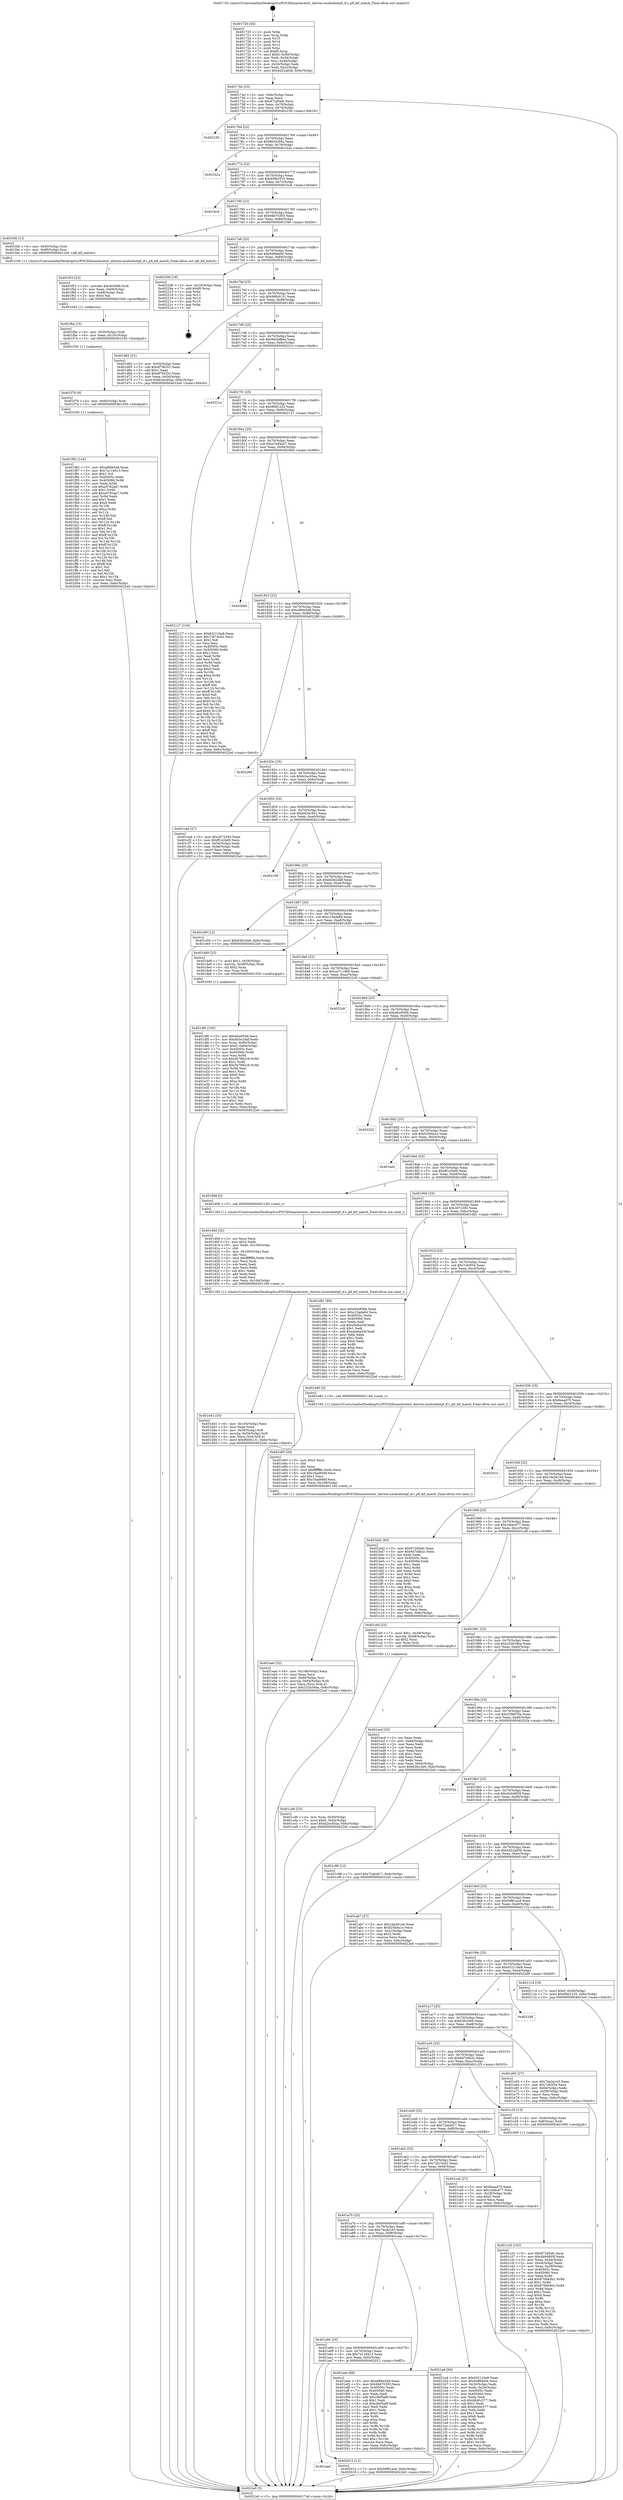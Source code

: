 digraph "0x401720" {
  label = "0x401720 (/mnt/c/Users/mathe/Desktop/tcc/POCII/binaries/extr_darwin-xnubsdnetpf_if.c_pfi_kif_match_Final-ollvm.out::main(0))"
  labelloc = "t"
  node[shape=record]

  Entry [label="",width=0.3,height=0.3,shape=circle,fillcolor=black,style=filled]
  "0x40174d" [label="{
     0x40174d [23]\l
     | [instrs]\l
     &nbsp;&nbsp;0x40174d \<+3\>: mov -0x6c(%rbp),%eax\l
     &nbsp;&nbsp;0x401750 \<+2\>: mov %eax,%ecx\l
     &nbsp;&nbsp;0x401752 \<+6\>: sub $0x872d5efc,%ecx\l
     &nbsp;&nbsp;0x401758 \<+3\>: mov %eax,-0x70(%rbp)\l
     &nbsp;&nbsp;0x40175b \<+3\>: mov %ecx,-0x74(%rbp)\l
     &nbsp;&nbsp;0x40175e \<+6\>: je 0000000000402236 \<main+0xb16\>\l
  }"]
  "0x402236" [label="{
     0x402236\l
  }", style=dashed]
  "0x401764" [label="{
     0x401764 [22]\l
     | [instrs]\l
     &nbsp;&nbsp;0x401764 \<+5\>: jmp 0000000000401769 \<main+0x49\>\l
     &nbsp;&nbsp;0x401769 \<+3\>: mov -0x70(%rbp),%eax\l
     &nbsp;&nbsp;0x40176c \<+5\>: sub $0x8834304c,%eax\l
     &nbsp;&nbsp;0x401771 \<+3\>: mov %eax,-0x78(%rbp)\l
     &nbsp;&nbsp;0x401774 \<+6\>: je 0000000000401b2a \<main+0x40a\>\l
  }"]
  Exit [label="",width=0.3,height=0.3,shape=circle,fillcolor=black,style=filled,peripheries=2]
  "0x401b2a" [label="{
     0x401b2a\l
  }", style=dashed]
  "0x40177a" [label="{
     0x40177a [22]\l
     | [instrs]\l
     &nbsp;&nbsp;0x40177a \<+5\>: jmp 000000000040177f \<main+0x5f\>\l
     &nbsp;&nbsp;0x40177f \<+3\>: mov -0x70(%rbp),%eax\l
     &nbsp;&nbsp;0x401782 \<+5\>: sub $0x93fb3353,%eax\l
     &nbsp;&nbsp;0x401787 \<+3\>: mov %eax,-0x7c(%rbp)\l
     &nbsp;&nbsp;0x40178a \<+6\>: je 0000000000401bc6 \<main+0x4a6\>\l
  }"]
  "0x401aad" [label="{
     0x401aad\l
  }", style=dashed]
  "0x401bc6" [label="{
     0x401bc6\l
  }", style=dashed]
  "0x401790" [label="{
     0x401790 [22]\l
     | [instrs]\l
     &nbsp;&nbsp;0x401790 \<+5\>: jmp 0000000000401795 \<main+0x75\>\l
     &nbsp;&nbsp;0x401795 \<+3\>: mov -0x70(%rbp),%eax\l
     &nbsp;&nbsp;0x401798 \<+5\>: sub $0x94670393,%eax\l
     &nbsp;&nbsp;0x40179d \<+3\>: mov %eax,-0x80(%rbp)\l
     &nbsp;&nbsp;0x4017a0 \<+6\>: je 0000000000401f46 \<main+0x826\>\l
  }"]
  "0x402012" [label="{
     0x402012 [12]\l
     | [instrs]\l
     &nbsp;&nbsp;0x402012 \<+7\>: movl $0x59f61acd,-0x6c(%rbp)\l
     &nbsp;&nbsp;0x402019 \<+5\>: jmp 00000000004022e0 \<main+0xbc0\>\l
  }"]
  "0x401f46" [label="{
     0x401f46 [13]\l
     | [instrs]\l
     &nbsp;&nbsp;0x401f46 \<+4\>: mov -0x50(%rbp),%rdi\l
     &nbsp;&nbsp;0x401f4a \<+4\>: mov -0x60(%rbp),%rsi\l
     &nbsp;&nbsp;0x401f4e \<+5\>: call 0000000000401240 \<pfi_kif_match\>\l
     | [calls]\l
     &nbsp;&nbsp;0x401240 \{1\} (/mnt/c/Users/mathe/Desktop/tcc/POCII/binaries/extr_darwin-xnubsdnetpf_if.c_pfi_kif_match_Final-ollvm.out::pfi_kif_match)\l
  }"]
  "0x4017a6" [label="{
     0x4017a6 [25]\l
     | [instrs]\l
     &nbsp;&nbsp;0x4017a6 \<+5\>: jmp 00000000004017ab \<main+0x8b\>\l
     &nbsp;&nbsp;0x4017ab \<+3\>: mov -0x70(%rbp),%eax\l
     &nbsp;&nbsp;0x4017ae \<+5\>: sub $0x9486bef4,%eax\l
     &nbsp;&nbsp;0x4017b3 \<+6\>: mov %eax,-0x84(%rbp)\l
     &nbsp;&nbsp;0x4017b9 \<+6\>: je 000000000040220b \<main+0xaeb\>\l
  }"]
  "0x401f82" [label="{
     0x401f82 [144]\l
     | [instrs]\l
     &nbsp;&nbsp;0x401f82 \<+5\>: mov $0xaf66e5a8,%eax\l
     &nbsp;&nbsp;0x401f87 \<+5\>: mov $0x7a118413,%esi\l
     &nbsp;&nbsp;0x401f8c \<+2\>: mov $0x1,%cl\l
     &nbsp;&nbsp;0x401f8e \<+7\>: mov 0x40505c,%edx\l
     &nbsp;&nbsp;0x401f95 \<+8\>: mov 0x405060,%r8d\l
     &nbsp;&nbsp;0x401f9d \<+3\>: mov %edx,%r9d\l
     &nbsp;&nbsp;0x401fa0 \<+7\>: sub $0xa5782aa7,%r9d\l
     &nbsp;&nbsp;0x401fa7 \<+4\>: sub $0x1,%r9d\l
     &nbsp;&nbsp;0x401fab \<+7\>: add $0xa5782aa7,%r9d\l
     &nbsp;&nbsp;0x401fb2 \<+4\>: imul %r9d,%edx\l
     &nbsp;&nbsp;0x401fb6 \<+3\>: and $0x1,%edx\l
     &nbsp;&nbsp;0x401fb9 \<+3\>: cmp $0x0,%edx\l
     &nbsp;&nbsp;0x401fbc \<+4\>: sete %r10b\l
     &nbsp;&nbsp;0x401fc0 \<+4\>: cmp $0xa,%r8d\l
     &nbsp;&nbsp;0x401fc4 \<+4\>: setl %r11b\l
     &nbsp;&nbsp;0x401fc8 \<+3\>: mov %r10b,%bl\l
     &nbsp;&nbsp;0x401fcb \<+3\>: xor $0xff,%bl\l
     &nbsp;&nbsp;0x401fce \<+3\>: mov %r11b,%r14b\l
     &nbsp;&nbsp;0x401fd1 \<+4\>: xor $0xff,%r14b\l
     &nbsp;&nbsp;0x401fd5 \<+3\>: xor $0x1,%cl\l
     &nbsp;&nbsp;0x401fd8 \<+3\>: mov %bl,%r15b\l
     &nbsp;&nbsp;0x401fdb \<+4\>: and $0xff,%r15b\l
     &nbsp;&nbsp;0x401fdf \<+3\>: and %cl,%r10b\l
     &nbsp;&nbsp;0x401fe2 \<+3\>: mov %r14b,%r12b\l
     &nbsp;&nbsp;0x401fe5 \<+4\>: and $0xff,%r12b\l
     &nbsp;&nbsp;0x401fe9 \<+3\>: and %cl,%r11b\l
     &nbsp;&nbsp;0x401fec \<+3\>: or %r10b,%r15b\l
     &nbsp;&nbsp;0x401fef \<+3\>: or %r11b,%r12b\l
     &nbsp;&nbsp;0x401ff2 \<+3\>: xor %r12b,%r15b\l
     &nbsp;&nbsp;0x401ff5 \<+3\>: or %r14b,%bl\l
     &nbsp;&nbsp;0x401ff8 \<+3\>: xor $0xff,%bl\l
     &nbsp;&nbsp;0x401ffb \<+3\>: or $0x1,%cl\l
     &nbsp;&nbsp;0x401ffe \<+2\>: and %cl,%bl\l
     &nbsp;&nbsp;0x402000 \<+3\>: or %bl,%r15b\l
     &nbsp;&nbsp;0x402003 \<+4\>: test $0x1,%r15b\l
     &nbsp;&nbsp;0x402007 \<+3\>: cmovne %esi,%eax\l
     &nbsp;&nbsp;0x40200a \<+3\>: mov %eax,-0x6c(%rbp)\l
     &nbsp;&nbsp;0x40200d \<+5\>: jmp 00000000004022e0 \<main+0xbc0\>\l
  }"]
  "0x40220b" [label="{
     0x40220b [19]\l
     | [instrs]\l
     &nbsp;&nbsp;0x40220b \<+3\>: mov -0x24(%rbp),%eax\l
     &nbsp;&nbsp;0x40220e \<+7\>: add $0xf0,%rsp\l
     &nbsp;&nbsp;0x402215 \<+1\>: pop %rbx\l
     &nbsp;&nbsp;0x402216 \<+2\>: pop %r12\l
     &nbsp;&nbsp;0x402218 \<+2\>: pop %r14\l
     &nbsp;&nbsp;0x40221a \<+2\>: pop %r15\l
     &nbsp;&nbsp;0x40221c \<+1\>: pop %rbp\l
     &nbsp;&nbsp;0x40221d \<+1\>: ret\l
  }"]
  "0x4017bf" [label="{
     0x4017bf [25]\l
     | [instrs]\l
     &nbsp;&nbsp;0x4017bf \<+5\>: jmp 00000000004017c4 \<main+0xa4\>\l
     &nbsp;&nbsp;0x4017c4 \<+3\>: mov -0x70(%rbp),%eax\l
     &nbsp;&nbsp;0x4017c7 \<+5\>: sub $0x96fc6131,%eax\l
     &nbsp;&nbsp;0x4017cc \<+6\>: mov %eax,-0x88(%rbp)\l
     &nbsp;&nbsp;0x4017d2 \<+6\>: je 0000000000401d62 \<main+0x642\>\l
  }"]
  "0x401f79" [label="{
     0x401f79 [9]\l
     | [instrs]\l
     &nbsp;&nbsp;0x401f79 \<+4\>: mov -0x60(%rbp),%rdi\l
     &nbsp;&nbsp;0x401f7d \<+5\>: call 0000000000401030 \<free@plt\>\l
     | [calls]\l
     &nbsp;&nbsp;0x401030 \{1\} (unknown)\l
  }"]
  "0x401d62" [label="{
     0x401d62 [31]\l
     | [instrs]\l
     &nbsp;&nbsp;0x401d62 \<+3\>: mov -0x54(%rbp),%eax\l
     &nbsp;&nbsp;0x401d65 \<+5\>: sub $0x4f7f4253,%eax\l
     &nbsp;&nbsp;0x401d6a \<+3\>: add $0x1,%eax\l
     &nbsp;&nbsp;0x401d6d \<+5\>: add $0x4f7f4253,%eax\l
     &nbsp;&nbsp;0x401d72 \<+3\>: mov %eax,-0x54(%rbp)\l
     &nbsp;&nbsp;0x401d75 \<+7\>: movl $0xb2ac45aa,-0x6c(%rbp)\l
     &nbsp;&nbsp;0x401d7c \<+5\>: jmp 00000000004022e0 \<main+0xbc0\>\l
  }"]
  "0x4017d8" [label="{
     0x4017d8 [25]\l
     | [instrs]\l
     &nbsp;&nbsp;0x4017d8 \<+5\>: jmp 00000000004017dd \<main+0xbd\>\l
     &nbsp;&nbsp;0x4017dd \<+3\>: mov -0x70(%rbp),%eax\l
     &nbsp;&nbsp;0x4017e0 \<+5\>: sub $0x9dcbd8ee,%eax\l
     &nbsp;&nbsp;0x4017e5 \<+6\>: mov %eax,-0x8c(%rbp)\l
     &nbsp;&nbsp;0x4017eb \<+6\>: je 000000000040221e \<main+0xafe\>\l
  }"]
  "0x401f6a" [label="{
     0x401f6a [15]\l
     | [instrs]\l
     &nbsp;&nbsp;0x401f6a \<+4\>: mov -0x50(%rbp),%rdi\l
     &nbsp;&nbsp;0x401f6e \<+6\>: mov %eax,-0x10c(%rbp)\l
     &nbsp;&nbsp;0x401f74 \<+5\>: call 0000000000401030 \<free@plt\>\l
     | [calls]\l
     &nbsp;&nbsp;0x401030 \{1\} (unknown)\l
  }"]
  "0x40221e" [label="{
     0x40221e\l
  }", style=dashed]
  "0x4017f1" [label="{
     0x4017f1 [25]\l
     | [instrs]\l
     &nbsp;&nbsp;0x4017f1 \<+5\>: jmp 00000000004017f6 \<main+0xd6\>\l
     &nbsp;&nbsp;0x4017f6 \<+3\>: mov -0x70(%rbp),%eax\l
     &nbsp;&nbsp;0x4017f9 \<+5\>: sub $0x9f4f1225,%eax\l
     &nbsp;&nbsp;0x4017fe \<+6\>: mov %eax,-0x90(%rbp)\l
     &nbsp;&nbsp;0x401804 \<+6\>: je 0000000000402127 \<main+0xa07\>\l
  }"]
  "0x401f53" [label="{
     0x401f53 [23]\l
     | [instrs]\l
     &nbsp;&nbsp;0x401f53 \<+10\>: movabs $0x4030b6,%rdi\l
     &nbsp;&nbsp;0x401f5d \<+3\>: mov %eax,-0x68(%rbp)\l
     &nbsp;&nbsp;0x401f60 \<+3\>: mov -0x68(%rbp),%esi\l
     &nbsp;&nbsp;0x401f63 \<+2\>: mov $0x0,%al\l
     &nbsp;&nbsp;0x401f65 \<+5\>: call 0000000000401040 \<printf@plt\>\l
     | [calls]\l
     &nbsp;&nbsp;0x401040 \{1\} (unknown)\l
  }"]
  "0x402127" [label="{
     0x402127 [134]\l
     | [instrs]\l
     &nbsp;&nbsp;0x402127 \<+5\>: mov $0x63211ba9,%eax\l
     &nbsp;&nbsp;0x40212c \<+5\>: mov $0x72b74cb2,%ecx\l
     &nbsp;&nbsp;0x402131 \<+2\>: mov $0x1,%dl\l
     &nbsp;&nbsp;0x402133 \<+2\>: xor %esi,%esi\l
     &nbsp;&nbsp;0x402135 \<+7\>: mov 0x40505c,%edi\l
     &nbsp;&nbsp;0x40213c \<+8\>: mov 0x405060,%r8d\l
     &nbsp;&nbsp;0x402144 \<+3\>: sub $0x1,%esi\l
     &nbsp;&nbsp;0x402147 \<+3\>: mov %edi,%r9d\l
     &nbsp;&nbsp;0x40214a \<+3\>: add %esi,%r9d\l
     &nbsp;&nbsp;0x40214d \<+4\>: imul %r9d,%edi\l
     &nbsp;&nbsp;0x402151 \<+3\>: and $0x1,%edi\l
     &nbsp;&nbsp;0x402154 \<+3\>: cmp $0x0,%edi\l
     &nbsp;&nbsp;0x402157 \<+4\>: sete %r10b\l
     &nbsp;&nbsp;0x40215b \<+4\>: cmp $0xa,%r8d\l
     &nbsp;&nbsp;0x40215f \<+4\>: setl %r11b\l
     &nbsp;&nbsp;0x402163 \<+3\>: mov %r10b,%bl\l
     &nbsp;&nbsp;0x402166 \<+3\>: xor $0xff,%bl\l
     &nbsp;&nbsp;0x402169 \<+3\>: mov %r11b,%r14b\l
     &nbsp;&nbsp;0x40216c \<+4\>: xor $0xff,%r14b\l
     &nbsp;&nbsp;0x402170 \<+3\>: xor $0x0,%dl\l
     &nbsp;&nbsp;0x402173 \<+3\>: mov %bl,%r15b\l
     &nbsp;&nbsp;0x402176 \<+4\>: and $0x0,%r15b\l
     &nbsp;&nbsp;0x40217a \<+3\>: and %dl,%r10b\l
     &nbsp;&nbsp;0x40217d \<+3\>: mov %r14b,%r12b\l
     &nbsp;&nbsp;0x402180 \<+4\>: and $0x0,%r12b\l
     &nbsp;&nbsp;0x402184 \<+3\>: and %dl,%r11b\l
     &nbsp;&nbsp;0x402187 \<+3\>: or %r10b,%r15b\l
     &nbsp;&nbsp;0x40218a \<+3\>: or %r11b,%r12b\l
     &nbsp;&nbsp;0x40218d \<+3\>: xor %r12b,%r15b\l
     &nbsp;&nbsp;0x402190 \<+3\>: or %r14b,%bl\l
     &nbsp;&nbsp;0x402193 \<+3\>: xor $0xff,%bl\l
     &nbsp;&nbsp;0x402196 \<+3\>: or $0x0,%dl\l
     &nbsp;&nbsp;0x402199 \<+2\>: and %dl,%bl\l
     &nbsp;&nbsp;0x40219b \<+3\>: or %bl,%r15b\l
     &nbsp;&nbsp;0x40219e \<+4\>: test $0x1,%r15b\l
     &nbsp;&nbsp;0x4021a2 \<+3\>: cmovne %ecx,%eax\l
     &nbsp;&nbsp;0x4021a5 \<+3\>: mov %eax,-0x6c(%rbp)\l
     &nbsp;&nbsp;0x4021a8 \<+5\>: jmp 00000000004022e0 \<main+0xbc0\>\l
  }"]
  "0x40180a" [label="{
     0x40180a [25]\l
     | [instrs]\l
     &nbsp;&nbsp;0x40180a \<+5\>: jmp 000000000040180f \<main+0xef\>\l
     &nbsp;&nbsp;0x40180f \<+3\>: mov -0x70(%rbp),%eax\l
     &nbsp;&nbsp;0x401812 \<+5\>: sub $0xa7a85a47,%eax\l
     &nbsp;&nbsp;0x401817 \<+6\>: mov %eax,-0x94(%rbp)\l
     &nbsp;&nbsp;0x40181d \<+6\>: je 00000000004020b0 \<main+0x990\>\l
  }"]
  "0x401a94" [label="{
     0x401a94 [25]\l
     | [instrs]\l
     &nbsp;&nbsp;0x401a94 \<+5\>: jmp 0000000000401a99 \<main+0x379\>\l
     &nbsp;&nbsp;0x401a99 \<+3\>: mov -0x70(%rbp),%eax\l
     &nbsp;&nbsp;0x401a9c \<+5\>: sub $0x7a118413,%eax\l
     &nbsp;&nbsp;0x401aa1 \<+6\>: mov %eax,-0xfc(%rbp)\l
     &nbsp;&nbsp;0x401aa7 \<+6\>: je 0000000000402012 \<main+0x8f2\>\l
  }"]
  "0x4020b0" [label="{
     0x4020b0\l
  }", style=dashed]
  "0x401823" [label="{
     0x401823 [25]\l
     | [instrs]\l
     &nbsp;&nbsp;0x401823 \<+5\>: jmp 0000000000401828 \<main+0x108\>\l
     &nbsp;&nbsp;0x401828 \<+3\>: mov -0x70(%rbp),%eax\l
     &nbsp;&nbsp;0x40182b \<+5\>: sub $0xaf66e5a8,%eax\l
     &nbsp;&nbsp;0x401830 \<+6\>: mov %eax,-0x98(%rbp)\l
     &nbsp;&nbsp;0x401836 \<+6\>: je 0000000000402280 \<main+0xb60\>\l
  }"]
  "0x401eee" [label="{
     0x401eee [88]\l
     | [instrs]\l
     &nbsp;&nbsp;0x401eee \<+5\>: mov $0xaf66e5a8,%eax\l
     &nbsp;&nbsp;0x401ef3 \<+5\>: mov $0x94670393,%ecx\l
     &nbsp;&nbsp;0x401ef8 \<+7\>: mov 0x40505c,%edx\l
     &nbsp;&nbsp;0x401eff \<+7\>: mov 0x405060,%esi\l
     &nbsp;&nbsp;0x401f06 \<+2\>: mov %edx,%edi\l
     &nbsp;&nbsp;0x401f08 \<+6\>: add $0xc9ef5a8f,%edi\l
     &nbsp;&nbsp;0x401f0e \<+3\>: sub $0x1,%edi\l
     &nbsp;&nbsp;0x401f11 \<+6\>: sub $0xc9ef5a8f,%edi\l
     &nbsp;&nbsp;0x401f17 \<+3\>: imul %edi,%edx\l
     &nbsp;&nbsp;0x401f1a \<+3\>: and $0x1,%edx\l
     &nbsp;&nbsp;0x401f1d \<+3\>: cmp $0x0,%edx\l
     &nbsp;&nbsp;0x401f20 \<+4\>: sete %r8b\l
     &nbsp;&nbsp;0x401f24 \<+3\>: cmp $0xa,%esi\l
     &nbsp;&nbsp;0x401f27 \<+4\>: setl %r9b\l
     &nbsp;&nbsp;0x401f2b \<+3\>: mov %r8b,%r10b\l
     &nbsp;&nbsp;0x401f2e \<+3\>: and %r9b,%r10b\l
     &nbsp;&nbsp;0x401f31 \<+3\>: xor %r9b,%r8b\l
     &nbsp;&nbsp;0x401f34 \<+3\>: or %r8b,%r10b\l
     &nbsp;&nbsp;0x401f37 \<+4\>: test $0x1,%r10b\l
     &nbsp;&nbsp;0x401f3b \<+3\>: cmovne %ecx,%eax\l
     &nbsp;&nbsp;0x401f3e \<+3\>: mov %eax,-0x6c(%rbp)\l
     &nbsp;&nbsp;0x401f41 \<+5\>: jmp 00000000004022e0 \<main+0xbc0\>\l
  }"]
  "0x402280" [label="{
     0x402280\l
  }", style=dashed]
  "0x40183c" [label="{
     0x40183c [25]\l
     | [instrs]\l
     &nbsp;&nbsp;0x40183c \<+5\>: jmp 0000000000401841 \<main+0x121\>\l
     &nbsp;&nbsp;0x401841 \<+3\>: mov -0x70(%rbp),%eax\l
     &nbsp;&nbsp;0x401844 \<+5\>: sub $0xb2ac45aa,%eax\l
     &nbsp;&nbsp;0x401849 \<+6\>: mov %eax,-0x9c(%rbp)\l
     &nbsp;&nbsp;0x40184f \<+6\>: je 0000000000401ced \<main+0x5cd\>\l
  }"]
  "0x401a7b" [label="{
     0x401a7b [25]\l
     | [instrs]\l
     &nbsp;&nbsp;0x401a7b \<+5\>: jmp 0000000000401a80 \<main+0x360\>\l
     &nbsp;&nbsp;0x401a80 \<+3\>: mov -0x70(%rbp),%eax\l
     &nbsp;&nbsp;0x401a83 \<+5\>: sub $0x74a3a1e5,%eax\l
     &nbsp;&nbsp;0x401a88 \<+6\>: mov %eax,-0xf8(%rbp)\l
     &nbsp;&nbsp;0x401a8e \<+6\>: je 0000000000401eee \<main+0x7ce\>\l
  }"]
  "0x401ced" [label="{
     0x401ced [27]\l
     | [instrs]\l
     &nbsp;&nbsp;0x401ced \<+5\>: mov $0x3072383,%eax\l
     &nbsp;&nbsp;0x401cf2 \<+5\>: mov $0xff1e2bd9,%ecx\l
     &nbsp;&nbsp;0x401cf7 \<+3\>: mov -0x54(%rbp),%edx\l
     &nbsp;&nbsp;0x401cfa \<+3\>: cmp -0x48(%rbp),%edx\l
     &nbsp;&nbsp;0x401cfd \<+3\>: cmovl %ecx,%eax\l
     &nbsp;&nbsp;0x401d00 \<+3\>: mov %eax,-0x6c(%rbp)\l
     &nbsp;&nbsp;0x401d03 \<+5\>: jmp 00000000004022e0 \<main+0xbc0\>\l
  }"]
  "0x401855" [label="{
     0x401855 [25]\l
     | [instrs]\l
     &nbsp;&nbsp;0x401855 \<+5\>: jmp 000000000040185a \<main+0x13a\>\l
     &nbsp;&nbsp;0x40185a \<+3\>: mov -0x70(%rbp),%eax\l
     &nbsp;&nbsp;0x40185d \<+5\>: sub $0xb634c941,%eax\l
     &nbsp;&nbsp;0x401862 \<+6\>: mov %eax,-0xa0(%rbp)\l
     &nbsp;&nbsp;0x401868 \<+6\>: je 0000000000402108 \<main+0x9e8\>\l
  }"]
  "0x4021ad" [label="{
     0x4021ad [94]\l
     | [instrs]\l
     &nbsp;&nbsp;0x4021ad \<+5\>: mov $0x63211ba9,%eax\l
     &nbsp;&nbsp;0x4021b2 \<+5\>: mov $0x9486bef4,%ecx\l
     &nbsp;&nbsp;0x4021b7 \<+3\>: mov -0x30(%rbp),%edx\l
     &nbsp;&nbsp;0x4021ba \<+3\>: mov %edx,-0x24(%rbp)\l
     &nbsp;&nbsp;0x4021bd \<+7\>: mov 0x40505c,%edx\l
     &nbsp;&nbsp;0x4021c4 \<+7\>: mov 0x405060,%esi\l
     &nbsp;&nbsp;0x4021cb \<+2\>: mov %edx,%edi\l
     &nbsp;&nbsp;0x4021cd \<+6\>: sub $0xb840c377,%edi\l
     &nbsp;&nbsp;0x4021d3 \<+3\>: sub $0x1,%edi\l
     &nbsp;&nbsp;0x4021d6 \<+6\>: add $0xb840c377,%edi\l
     &nbsp;&nbsp;0x4021dc \<+3\>: imul %edi,%edx\l
     &nbsp;&nbsp;0x4021df \<+3\>: and $0x1,%edx\l
     &nbsp;&nbsp;0x4021e2 \<+3\>: cmp $0x0,%edx\l
     &nbsp;&nbsp;0x4021e5 \<+4\>: sete %r8b\l
     &nbsp;&nbsp;0x4021e9 \<+3\>: cmp $0xa,%esi\l
     &nbsp;&nbsp;0x4021ec \<+4\>: setl %r9b\l
     &nbsp;&nbsp;0x4021f0 \<+3\>: mov %r8b,%r10b\l
     &nbsp;&nbsp;0x4021f3 \<+3\>: and %r9b,%r10b\l
     &nbsp;&nbsp;0x4021f6 \<+3\>: xor %r9b,%r8b\l
     &nbsp;&nbsp;0x4021f9 \<+3\>: or %r8b,%r10b\l
     &nbsp;&nbsp;0x4021fc \<+4\>: test $0x1,%r10b\l
     &nbsp;&nbsp;0x402200 \<+3\>: cmovne %ecx,%eax\l
     &nbsp;&nbsp;0x402203 \<+3\>: mov %eax,-0x6c(%rbp)\l
     &nbsp;&nbsp;0x402206 \<+5\>: jmp 00000000004022e0 \<main+0xbc0\>\l
  }"]
  "0x402108" [label="{
     0x402108\l
  }", style=dashed]
  "0x40186e" [label="{
     0x40186e [25]\l
     | [instrs]\l
     &nbsp;&nbsp;0x40186e \<+5\>: jmp 0000000000401873 \<main+0x153\>\l
     &nbsp;&nbsp;0x401873 \<+3\>: mov -0x70(%rbp),%eax\l
     &nbsp;&nbsp;0x401876 \<+5\>: sub $0xbb5e2ddf,%eax\l
     &nbsp;&nbsp;0x40187b \<+6\>: mov %eax,-0xa4(%rbp)\l
     &nbsp;&nbsp;0x401881 \<+6\>: je 0000000000401e59 \<main+0x739\>\l
  }"]
  "0x401ead" [label="{
     0x401ead [32]\l
     | [instrs]\l
     &nbsp;&nbsp;0x401ead \<+6\>: mov -0x108(%rbp),%ecx\l
     &nbsp;&nbsp;0x401eb3 \<+3\>: imul %eax,%ecx\l
     &nbsp;&nbsp;0x401eb6 \<+4\>: mov -0x60(%rbp),%rsi\l
     &nbsp;&nbsp;0x401eba \<+4\>: movslq -0x64(%rbp),%rdi\l
     &nbsp;&nbsp;0x401ebe \<+3\>: mov %ecx,(%rsi,%rdi,4)\l
     &nbsp;&nbsp;0x401ec1 \<+7\>: movl $0x232b34ba,-0x6c(%rbp)\l
     &nbsp;&nbsp;0x401ec8 \<+5\>: jmp 00000000004022e0 \<main+0xbc0\>\l
  }"]
  "0x401e59" [label="{
     0x401e59 [12]\l
     | [instrs]\l
     &nbsp;&nbsp;0x401e59 \<+7\>: movl $0x63fcc5e9,-0x6c(%rbp)\l
     &nbsp;&nbsp;0x401e60 \<+5\>: jmp 00000000004022e0 \<main+0xbc0\>\l
  }"]
  "0x401887" [label="{
     0x401887 [25]\l
     | [instrs]\l
     &nbsp;&nbsp;0x401887 \<+5\>: jmp 000000000040188c \<main+0x16c\>\l
     &nbsp;&nbsp;0x40188c \<+3\>: mov -0x70(%rbp),%eax\l
     &nbsp;&nbsp;0x40188f \<+5\>: sub $0xc15ada84,%eax\l
     &nbsp;&nbsp;0x401894 \<+6\>: mov %eax,-0xa8(%rbp)\l
     &nbsp;&nbsp;0x40189a \<+6\>: je 0000000000401dd9 \<main+0x6b9\>\l
  }"]
  "0x401e85" [label="{
     0x401e85 [40]\l
     | [instrs]\l
     &nbsp;&nbsp;0x401e85 \<+5\>: mov $0x2,%ecx\l
     &nbsp;&nbsp;0x401e8a \<+1\>: cltd\l
     &nbsp;&nbsp;0x401e8b \<+2\>: idiv %ecx\l
     &nbsp;&nbsp;0x401e8d \<+6\>: imul $0xfffffffe,%edx,%ecx\l
     &nbsp;&nbsp;0x401e93 \<+6\>: sub $0x16ad846f,%ecx\l
     &nbsp;&nbsp;0x401e99 \<+3\>: add $0x1,%ecx\l
     &nbsp;&nbsp;0x401e9c \<+6\>: add $0x16ad846f,%ecx\l
     &nbsp;&nbsp;0x401ea2 \<+6\>: mov %ecx,-0x108(%rbp)\l
     &nbsp;&nbsp;0x401ea8 \<+5\>: call 0000000000401160 \<next_i\>\l
     | [calls]\l
     &nbsp;&nbsp;0x401160 \{1\} (/mnt/c/Users/mathe/Desktop/tcc/POCII/binaries/extr_darwin-xnubsdnetpf_if.c_pfi_kif_match_Final-ollvm.out::next_i)\l
  }"]
  "0x401dd9" [label="{
     0x401dd9 [23]\l
     | [instrs]\l
     &nbsp;&nbsp;0x401dd9 \<+7\>: movl $0x1,-0x58(%rbp)\l
     &nbsp;&nbsp;0x401de0 \<+4\>: movslq -0x58(%rbp),%rax\l
     &nbsp;&nbsp;0x401de4 \<+4\>: shl $0x2,%rax\l
     &nbsp;&nbsp;0x401de8 \<+3\>: mov %rax,%rdi\l
     &nbsp;&nbsp;0x401deb \<+5\>: call 0000000000401050 \<malloc@plt\>\l
     | [calls]\l
     &nbsp;&nbsp;0x401050 \{1\} (unknown)\l
  }"]
  "0x4018a0" [label="{
     0x4018a0 [25]\l
     | [instrs]\l
     &nbsp;&nbsp;0x4018a0 \<+5\>: jmp 00000000004018a5 \<main+0x185\>\l
     &nbsp;&nbsp;0x4018a5 \<+3\>: mov -0x70(%rbp),%eax\l
     &nbsp;&nbsp;0x4018a8 \<+5\>: sub $0xce711d69,%eax\l
     &nbsp;&nbsp;0x4018ad \<+6\>: mov %eax,-0xac(%rbp)\l
     &nbsp;&nbsp;0x4018b3 \<+6\>: je 00000000004022c8 \<main+0xba8\>\l
  }"]
  "0x401df0" [label="{
     0x401df0 [105]\l
     | [instrs]\l
     &nbsp;&nbsp;0x401df0 \<+5\>: mov $0xefce9566,%ecx\l
     &nbsp;&nbsp;0x401df5 \<+5\>: mov $0xbb5e2ddf,%edx\l
     &nbsp;&nbsp;0x401dfa \<+4\>: mov %rax,-0x60(%rbp)\l
     &nbsp;&nbsp;0x401dfe \<+7\>: movl $0x0,-0x64(%rbp)\l
     &nbsp;&nbsp;0x401e05 \<+7\>: mov 0x40505c,%esi\l
     &nbsp;&nbsp;0x401e0c \<+8\>: mov 0x405060,%r8d\l
     &nbsp;&nbsp;0x401e14 \<+3\>: mov %esi,%r9d\l
     &nbsp;&nbsp;0x401e17 \<+7\>: sub $0x5b7882c9,%r9d\l
     &nbsp;&nbsp;0x401e1e \<+4\>: sub $0x1,%r9d\l
     &nbsp;&nbsp;0x401e22 \<+7\>: add $0x5b7882c9,%r9d\l
     &nbsp;&nbsp;0x401e29 \<+4\>: imul %r9d,%esi\l
     &nbsp;&nbsp;0x401e2d \<+3\>: and $0x1,%esi\l
     &nbsp;&nbsp;0x401e30 \<+3\>: cmp $0x0,%esi\l
     &nbsp;&nbsp;0x401e33 \<+4\>: sete %r10b\l
     &nbsp;&nbsp;0x401e37 \<+4\>: cmp $0xa,%r8d\l
     &nbsp;&nbsp;0x401e3b \<+4\>: setl %r11b\l
     &nbsp;&nbsp;0x401e3f \<+3\>: mov %r10b,%bl\l
     &nbsp;&nbsp;0x401e42 \<+3\>: and %r11b,%bl\l
     &nbsp;&nbsp;0x401e45 \<+3\>: xor %r11b,%r10b\l
     &nbsp;&nbsp;0x401e48 \<+3\>: or %r10b,%bl\l
     &nbsp;&nbsp;0x401e4b \<+3\>: test $0x1,%bl\l
     &nbsp;&nbsp;0x401e4e \<+3\>: cmovne %edx,%ecx\l
     &nbsp;&nbsp;0x401e51 \<+3\>: mov %ecx,-0x6c(%rbp)\l
     &nbsp;&nbsp;0x401e54 \<+5\>: jmp 00000000004022e0 \<main+0xbc0\>\l
  }"]
  "0x4022c8" [label="{
     0x4022c8\l
  }", style=dashed]
  "0x4018b9" [label="{
     0x4018b9 [25]\l
     | [instrs]\l
     &nbsp;&nbsp;0x4018b9 \<+5\>: jmp 00000000004018be \<main+0x19e\>\l
     &nbsp;&nbsp;0x4018be \<+3\>: mov -0x70(%rbp),%eax\l
     &nbsp;&nbsp;0x4018c1 \<+5\>: sub $0xefce9566,%eax\l
     &nbsp;&nbsp;0x4018c6 \<+6\>: mov %eax,-0xb0(%rbp)\l
     &nbsp;&nbsp;0x4018cc \<+6\>: je 0000000000402252 \<main+0xb32\>\l
  }"]
  "0x401d41" [label="{
     0x401d41 [33]\l
     | [instrs]\l
     &nbsp;&nbsp;0x401d41 \<+6\>: mov -0x104(%rbp),%ecx\l
     &nbsp;&nbsp;0x401d47 \<+3\>: imul %eax,%ecx\l
     &nbsp;&nbsp;0x401d4a \<+4\>: mov -0x50(%rbp),%r8\l
     &nbsp;&nbsp;0x401d4e \<+4\>: movslq -0x54(%rbp),%r9\l
     &nbsp;&nbsp;0x401d52 \<+4\>: mov %ecx,(%r8,%r9,4)\l
     &nbsp;&nbsp;0x401d56 \<+7\>: movl $0x96fc6131,-0x6c(%rbp)\l
     &nbsp;&nbsp;0x401d5d \<+5\>: jmp 00000000004022e0 \<main+0xbc0\>\l
  }"]
  "0x402252" [label="{
     0x402252\l
  }", style=dashed]
  "0x4018d2" [label="{
     0x4018d2 [25]\l
     | [instrs]\l
     &nbsp;&nbsp;0x4018d2 \<+5\>: jmp 00000000004018d7 \<main+0x1b7\>\l
     &nbsp;&nbsp;0x4018d7 \<+3\>: mov -0x70(%rbp),%eax\l
     &nbsp;&nbsp;0x4018da \<+5\>: sub $0xf25b0a1e,%eax\l
     &nbsp;&nbsp;0x4018df \<+6\>: mov %eax,-0xb4(%rbp)\l
     &nbsp;&nbsp;0x4018e5 \<+6\>: je 0000000000401ad2 \<main+0x3b2\>\l
  }"]
  "0x401d0d" [label="{
     0x401d0d [52]\l
     | [instrs]\l
     &nbsp;&nbsp;0x401d0d \<+2\>: xor %ecx,%ecx\l
     &nbsp;&nbsp;0x401d0f \<+5\>: mov $0x2,%edx\l
     &nbsp;&nbsp;0x401d14 \<+6\>: mov %edx,-0x100(%rbp)\l
     &nbsp;&nbsp;0x401d1a \<+1\>: cltd\l
     &nbsp;&nbsp;0x401d1b \<+6\>: mov -0x100(%rbp),%esi\l
     &nbsp;&nbsp;0x401d21 \<+2\>: idiv %esi\l
     &nbsp;&nbsp;0x401d23 \<+6\>: imul $0xfffffffe,%edx,%edx\l
     &nbsp;&nbsp;0x401d29 \<+2\>: mov %ecx,%edi\l
     &nbsp;&nbsp;0x401d2b \<+2\>: sub %edx,%edi\l
     &nbsp;&nbsp;0x401d2d \<+2\>: mov %ecx,%edx\l
     &nbsp;&nbsp;0x401d2f \<+3\>: sub $0x1,%edx\l
     &nbsp;&nbsp;0x401d32 \<+2\>: add %edx,%edi\l
     &nbsp;&nbsp;0x401d34 \<+2\>: sub %edi,%ecx\l
     &nbsp;&nbsp;0x401d36 \<+6\>: mov %ecx,-0x104(%rbp)\l
     &nbsp;&nbsp;0x401d3c \<+5\>: call 0000000000401160 \<next_i\>\l
     | [calls]\l
     &nbsp;&nbsp;0x401160 \{1\} (/mnt/c/Users/mathe/Desktop/tcc/POCII/binaries/extr_darwin-xnubsdnetpf_if.c_pfi_kif_match_Final-ollvm.out::next_i)\l
  }"]
  "0x401ad2" [label="{
     0x401ad2\l
  }", style=dashed]
  "0x4018eb" [label="{
     0x4018eb [25]\l
     | [instrs]\l
     &nbsp;&nbsp;0x4018eb \<+5\>: jmp 00000000004018f0 \<main+0x1d0\>\l
     &nbsp;&nbsp;0x4018f0 \<+3\>: mov -0x70(%rbp),%eax\l
     &nbsp;&nbsp;0x4018f3 \<+5\>: sub $0xff1e2bd9,%eax\l
     &nbsp;&nbsp;0x4018f8 \<+6\>: mov %eax,-0xb8(%rbp)\l
     &nbsp;&nbsp;0x4018fe \<+6\>: je 0000000000401d08 \<main+0x5e8\>\l
  }"]
  "0x401cd6" [label="{
     0x401cd6 [23]\l
     | [instrs]\l
     &nbsp;&nbsp;0x401cd6 \<+4\>: mov %rax,-0x50(%rbp)\l
     &nbsp;&nbsp;0x401cda \<+7\>: movl $0x0,-0x54(%rbp)\l
     &nbsp;&nbsp;0x401ce1 \<+7\>: movl $0xb2ac45aa,-0x6c(%rbp)\l
     &nbsp;&nbsp;0x401ce8 \<+5\>: jmp 00000000004022e0 \<main+0xbc0\>\l
  }"]
  "0x401d08" [label="{
     0x401d08 [5]\l
     | [instrs]\l
     &nbsp;&nbsp;0x401d08 \<+5\>: call 0000000000401160 \<next_i\>\l
     | [calls]\l
     &nbsp;&nbsp;0x401160 \{1\} (/mnt/c/Users/mathe/Desktop/tcc/POCII/binaries/extr_darwin-xnubsdnetpf_if.c_pfi_kif_match_Final-ollvm.out::next_i)\l
  }"]
  "0x401904" [label="{
     0x401904 [25]\l
     | [instrs]\l
     &nbsp;&nbsp;0x401904 \<+5\>: jmp 0000000000401909 \<main+0x1e9\>\l
     &nbsp;&nbsp;0x401909 \<+3\>: mov -0x70(%rbp),%eax\l
     &nbsp;&nbsp;0x40190c \<+5\>: sub $0x3072383,%eax\l
     &nbsp;&nbsp;0x401911 \<+6\>: mov %eax,-0xbc(%rbp)\l
     &nbsp;&nbsp;0x401917 \<+6\>: je 0000000000401d81 \<main+0x661\>\l
  }"]
  "0x401a62" [label="{
     0x401a62 [25]\l
     | [instrs]\l
     &nbsp;&nbsp;0x401a62 \<+5\>: jmp 0000000000401a67 \<main+0x347\>\l
     &nbsp;&nbsp;0x401a67 \<+3\>: mov -0x70(%rbp),%eax\l
     &nbsp;&nbsp;0x401a6a \<+5\>: sub $0x72b74cb2,%eax\l
     &nbsp;&nbsp;0x401a6f \<+6\>: mov %eax,-0xf4(%rbp)\l
     &nbsp;&nbsp;0x401a75 \<+6\>: je 00000000004021ad \<main+0xa8d\>\l
  }"]
  "0x401d81" [label="{
     0x401d81 [88]\l
     | [instrs]\l
     &nbsp;&nbsp;0x401d81 \<+5\>: mov $0xefce9566,%eax\l
     &nbsp;&nbsp;0x401d86 \<+5\>: mov $0xc15ada84,%ecx\l
     &nbsp;&nbsp;0x401d8b \<+7\>: mov 0x40505c,%edx\l
     &nbsp;&nbsp;0x401d92 \<+7\>: mov 0x405060,%esi\l
     &nbsp;&nbsp;0x401d99 \<+2\>: mov %edx,%edi\l
     &nbsp;&nbsp;0x401d9b \<+6\>: sub $0xa0e6a54f,%edi\l
     &nbsp;&nbsp;0x401da1 \<+3\>: sub $0x1,%edi\l
     &nbsp;&nbsp;0x401da4 \<+6\>: add $0xa0e6a54f,%edi\l
     &nbsp;&nbsp;0x401daa \<+3\>: imul %edi,%edx\l
     &nbsp;&nbsp;0x401dad \<+3\>: and $0x1,%edx\l
     &nbsp;&nbsp;0x401db0 \<+3\>: cmp $0x0,%edx\l
     &nbsp;&nbsp;0x401db3 \<+4\>: sete %r8b\l
     &nbsp;&nbsp;0x401db7 \<+3\>: cmp $0xa,%esi\l
     &nbsp;&nbsp;0x401dba \<+4\>: setl %r9b\l
     &nbsp;&nbsp;0x401dbe \<+3\>: mov %r8b,%r10b\l
     &nbsp;&nbsp;0x401dc1 \<+3\>: and %r9b,%r10b\l
     &nbsp;&nbsp;0x401dc4 \<+3\>: xor %r9b,%r8b\l
     &nbsp;&nbsp;0x401dc7 \<+3\>: or %r8b,%r10b\l
     &nbsp;&nbsp;0x401dca \<+4\>: test $0x1,%r10b\l
     &nbsp;&nbsp;0x401dce \<+3\>: cmovne %ecx,%eax\l
     &nbsp;&nbsp;0x401dd1 \<+3\>: mov %eax,-0x6c(%rbp)\l
     &nbsp;&nbsp;0x401dd4 \<+5\>: jmp 00000000004022e0 \<main+0xbc0\>\l
  }"]
  "0x40191d" [label="{
     0x40191d [25]\l
     | [instrs]\l
     &nbsp;&nbsp;0x40191d \<+5\>: jmp 0000000000401922 \<main+0x202\>\l
     &nbsp;&nbsp;0x401922 \<+3\>: mov -0x70(%rbp),%eax\l
     &nbsp;&nbsp;0x401925 \<+5\>: sub $0x7c93f34,%eax\l
     &nbsp;&nbsp;0x40192a \<+6\>: mov %eax,-0xc0(%rbp)\l
     &nbsp;&nbsp;0x401930 \<+6\>: je 0000000000401e80 \<main+0x760\>\l
  }"]
  "0x401ca4" [label="{
     0x401ca4 [27]\l
     | [instrs]\l
     &nbsp;&nbsp;0x401ca4 \<+5\>: mov $0x8eaad75,%eax\l
     &nbsp;&nbsp;0x401ca9 \<+5\>: mov $0x1fddcd77,%ecx\l
     &nbsp;&nbsp;0x401cae \<+3\>: mov -0x28(%rbp),%edx\l
     &nbsp;&nbsp;0x401cb1 \<+3\>: cmp $0x0,%edx\l
     &nbsp;&nbsp;0x401cb4 \<+3\>: cmove %ecx,%eax\l
     &nbsp;&nbsp;0x401cb7 \<+3\>: mov %eax,-0x6c(%rbp)\l
     &nbsp;&nbsp;0x401cba \<+5\>: jmp 00000000004022e0 \<main+0xbc0\>\l
  }"]
  "0x401e80" [label="{
     0x401e80 [5]\l
     | [instrs]\l
     &nbsp;&nbsp;0x401e80 \<+5\>: call 0000000000401160 \<next_i\>\l
     | [calls]\l
     &nbsp;&nbsp;0x401160 \{1\} (/mnt/c/Users/mathe/Desktop/tcc/POCII/binaries/extr_darwin-xnubsdnetpf_if.c_pfi_kif_match_Final-ollvm.out::next_i)\l
  }"]
  "0x401936" [label="{
     0x401936 [25]\l
     | [instrs]\l
     &nbsp;&nbsp;0x401936 \<+5\>: jmp 000000000040193b \<main+0x21b\>\l
     &nbsp;&nbsp;0x40193b \<+3\>: mov -0x70(%rbp),%eax\l
     &nbsp;&nbsp;0x40193e \<+5\>: sub $0x8eaad75,%eax\l
     &nbsp;&nbsp;0x401943 \<+6\>: mov %eax,-0xc4(%rbp)\l
     &nbsp;&nbsp;0x401949 \<+6\>: je 000000000040201e \<main+0x8fe\>\l
  }"]
  "0x401c32" [label="{
     0x401c32 [102]\l
     | [instrs]\l
     &nbsp;&nbsp;0x401c32 \<+5\>: mov $0x872d5efc,%ecx\l
     &nbsp;&nbsp;0x401c37 \<+5\>: mov $0x4b04805f,%edx\l
     &nbsp;&nbsp;0x401c3c \<+3\>: mov %eax,-0x44(%rbp)\l
     &nbsp;&nbsp;0x401c3f \<+3\>: mov -0x44(%rbp),%eax\l
     &nbsp;&nbsp;0x401c42 \<+3\>: mov %eax,-0x28(%rbp)\l
     &nbsp;&nbsp;0x401c45 \<+7\>: mov 0x40505c,%eax\l
     &nbsp;&nbsp;0x401c4c \<+7\>: mov 0x405060,%esi\l
     &nbsp;&nbsp;0x401c53 \<+3\>: mov %eax,%r8d\l
     &nbsp;&nbsp;0x401c56 \<+7\>: add $0x870b64b2,%r8d\l
     &nbsp;&nbsp;0x401c5d \<+4\>: sub $0x1,%r8d\l
     &nbsp;&nbsp;0x401c61 \<+7\>: sub $0x870b64b2,%r8d\l
     &nbsp;&nbsp;0x401c68 \<+4\>: imul %r8d,%eax\l
     &nbsp;&nbsp;0x401c6c \<+3\>: and $0x1,%eax\l
     &nbsp;&nbsp;0x401c6f \<+3\>: cmp $0x0,%eax\l
     &nbsp;&nbsp;0x401c72 \<+4\>: sete %r9b\l
     &nbsp;&nbsp;0x401c76 \<+3\>: cmp $0xa,%esi\l
     &nbsp;&nbsp;0x401c79 \<+4\>: setl %r10b\l
     &nbsp;&nbsp;0x401c7d \<+3\>: mov %r9b,%r11b\l
     &nbsp;&nbsp;0x401c80 \<+3\>: and %r10b,%r11b\l
     &nbsp;&nbsp;0x401c83 \<+3\>: xor %r10b,%r9b\l
     &nbsp;&nbsp;0x401c86 \<+3\>: or %r9b,%r11b\l
     &nbsp;&nbsp;0x401c89 \<+4\>: test $0x1,%r11b\l
     &nbsp;&nbsp;0x401c8d \<+3\>: cmovne %edx,%ecx\l
     &nbsp;&nbsp;0x401c90 \<+3\>: mov %ecx,-0x6c(%rbp)\l
     &nbsp;&nbsp;0x401c93 \<+5\>: jmp 00000000004022e0 \<main+0xbc0\>\l
  }"]
  "0x40201e" [label="{
     0x40201e\l
  }", style=dashed]
  "0x40194f" [label="{
     0x40194f [25]\l
     | [instrs]\l
     &nbsp;&nbsp;0x40194f \<+5\>: jmp 0000000000401954 \<main+0x234\>\l
     &nbsp;&nbsp;0x401954 \<+3\>: mov -0x70(%rbp),%eax\l
     &nbsp;&nbsp;0x401957 \<+5\>: sub $0x16a561eb,%eax\l
     &nbsp;&nbsp;0x40195c \<+6\>: mov %eax,-0xc8(%rbp)\l
     &nbsp;&nbsp;0x401962 \<+6\>: je 0000000000401bd2 \<main+0x4b2\>\l
  }"]
  "0x401a49" [label="{
     0x401a49 [25]\l
     | [instrs]\l
     &nbsp;&nbsp;0x401a49 \<+5\>: jmp 0000000000401a4e \<main+0x32e\>\l
     &nbsp;&nbsp;0x401a4e \<+3\>: mov -0x70(%rbp),%eax\l
     &nbsp;&nbsp;0x401a51 \<+5\>: sub $0x72ab4f17,%eax\l
     &nbsp;&nbsp;0x401a56 \<+6\>: mov %eax,-0xf0(%rbp)\l
     &nbsp;&nbsp;0x401a5c \<+6\>: je 0000000000401ca4 \<main+0x584\>\l
  }"]
  "0x401bd2" [label="{
     0x401bd2 [83]\l
     | [instrs]\l
     &nbsp;&nbsp;0x401bd2 \<+5\>: mov $0x872d5efc,%eax\l
     &nbsp;&nbsp;0x401bd7 \<+5\>: mov $0x6d7ddb2c,%ecx\l
     &nbsp;&nbsp;0x401bdc \<+2\>: xor %edx,%edx\l
     &nbsp;&nbsp;0x401bde \<+7\>: mov 0x40505c,%esi\l
     &nbsp;&nbsp;0x401be5 \<+7\>: mov 0x405060,%edi\l
     &nbsp;&nbsp;0x401bec \<+3\>: sub $0x1,%edx\l
     &nbsp;&nbsp;0x401bef \<+3\>: mov %esi,%r8d\l
     &nbsp;&nbsp;0x401bf2 \<+3\>: add %edx,%r8d\l
     &nbsp;&nbsp;0x401bf5 \<+4\>: imul %r8d,%esi\l
     &nbsp;&nbsp;0x401bf9 \<+3\>: and $0x1,%esi\l
     &nbsp;&nbsp;0x401bfc \<+3\>: cmp $0x0,%esi\l
     &nbsp;&nbsp;0x401bff \<+4\>: sete %r9b\l
     &nbsp;&nbsp;0x401c03 \<+3\>: cmp $0xa,%edi\l
     &nbsp;&nbsp;0x401c06 \<+4\>: setl %r10b\l
     &nbsp;&nbsp;0x401c0a \<+3\>: mov %r9b,%r11b\l
     &nbsp;&nbsp;0x401c0d \<+3\>: and %r10b,%r11b\l
     &nbsp;&nbsp;0x401c10 \<+3\>: xor %r10b,%r9b\l
     &nbsp;&nbsp;0x401c13 \<+3\>: or %r9b,%r11b\l
     &nbsp;&nbsp;0x401c16 \<+4\>: test $0x1,%r11b\l
     &nbsp;&nbsp;0x401c1a \<+3\>: cmovne %ecx,%eax\l
     &nbsp;&nbsp;0x401c1d \<+3\>: mov %eax,-0x6c(%rbp)\l
     &nbsp;&nbsp;0x401c20 \<+5\>: jmp 00000000004022e0 \<main+0xbc0\>\l
  }"]
  "0x401968" [label="{
     0x401968 [25]\l
     | [instrs]\l
     &nbsp;&nbsp;0x401968 \<+5\>: jmp 000000000040196d \<main+0x24d\>\l
     &nbsp;&nbsp;0x40196d \<+3\>: mov -0x70(%rbp),%eax\l
     &nbsp;&nbsp;0x401970 \<+5\>: sub $0x1fddcd77,%eax\l
     &nbsp;&nbsp;0x401975 \<+6\>: mov %eax,-0xcc(%rbp)\l
     &nbsp;&nbsp;0x40197b \<+6\>: je 0000000000401cbf \<main+0x59f\>\l
  }"]
  "0x401c25" [label="{
     0x401c25 [13]\l
     | [instrs]\l
     &nbsp;&nbsp;0x401c25 \<+4\>: mov -0x40(%rbp),%rax\l
     &nbsp;&nbsp;0x401c29 \<+4\>: mov 0x8(%rax),%rdi\l
     &nbsp;&nbsp;0x401c2d \<+5\>: call 0000000000401060 \<atoi@plt\>\l
     | [calls]\l
     &nbsp;&nbsp;0x401060 \{1\} (unknown)\l
  }"]
  "0x401cbf" [label="{
     0x401cbf [23]\l
     | [instrs]\l
     &nbsp;&nbsp;0x401cbf \<+7\>: movl $0x1,-0x48(%rbp)\l
     &nbsp;&nbsp;0x401cc6 \<+4\>: movslq -0x48(%rbp),%rax\l
     &nbsp;&nbsp;0x401cca \<+4\>: shl $0x2,%rax\l
     &nbsp;&nbsp;0x401cce \<+3\>: mov %rax,%rdi\l
     &nbsp;&nbsp;0x401cd1 \<+5\>: call 0000000000401050 \<malloc@plt\>\l
     | [calls]\l
     &nbsp;&nbsp;0x401050 \{1\} (unknown)\l
  }"]
  "0x401981" [label="{
     0x401981 [25]\l
     | [instrs]\l
     &nbsp;&nbsp;0x401981 \<+5\>: jmp 0000000000401986 \<main+0x266\>\l
     &nbsp;&nbsp;0x401986 \<+3\>: mov -0x70(%rbp),%eax\l
     &nbsp;&nbsp;0x401989 \<+5\>: sub $0x232b34ba,%eax\l
     &nbsp;&nbsp;0x40198e \<+6\>: mov %eax,-0xd0(%rbp)\l
     &nbsp;&nbsp;0x401994 \<+6\>: je 0000000000401ecd \<main+0x7ad\>\l
  }"]
  "0x401a30" [label="{
     0x401a30 [25]\l
     | [instrs]\l
     &nbsp;&nbsp;0x401a30 \<+5\>: jmp 0000000000401a35 \<main+0x315\>\l
     &nbsp;&nbsp;0x401a35 \<+3\>: mov -0x70(%rbp),%eax\l
     &nbsp;&nbsp;0x401a38 \<+5\>: sub $0x6d7ddb2c,%eax\l
     &nbsp;&nbsp;0x401a3d \<+6\>: mov %eax,-0xec(%rbp)\l
     &nbsp;&nbsp;0x401a43 \<+6\>: je 0000000000401c25 \<main+0x505\>\l
  }"]
  "0x401ecd" [label="{
     0x401ecd [33]\l
     | [instrs]\l
     &nbsp;&nbsp;0x401ecd \<+2\>: xor %eax,%eax\l
     &nbsp;&nbsp;0x401ecf \<+3\>: mov -0x64(%rbp),%ecx\l
     &nbsp;&nbsp;0x401ed2 \<+2\>: mov %eax,%edx\l
     &nbsp;&nbsp;0x401ed4 \<+2\>: sub %ecx,%edx\l
     &nbsp;&nbsp;0x401ed6 \<+2\>: mov %eax,%ecx\l
     &nbsp;&nbsp;0x401ed8 \<+3\>: sub $0x1,%ecx\l
     &nbsp;&nbsp;0x401edb \<+2\>: add %ecx,%edx\l
     &nbsp;&nbsp;0x401edd \<+2\>: sub %edx,%eax\l
     &nbsp;&nbsp;0x401edf \<+3\>: mov %eax,-0x64(%rbp)\l
     &nbsp;&nbsp;0x401ee2 \<+7\>: movl $0x63fcc5e9,-0x6c(%rbp)\l
     &nbsp;&nbsp;0x401ee9 \<+5\>: jmp 00000000004022e0 \<main+0xbc0\>\l
  }"]
  "0x40199a" [label="{
     0x40199a [25]\l
     | [instrs]\l
     &nbsp;&nbsp;0x40199a \<+5\>: jmp 000000000040199f \<main+0x27f\>\l
     &nbsp;&nbsp;0x40199f \<+3\>: mov -0x70(%rbp),%eax\l
     &nbsp;&nbsp;0x4019a2 \<+5\>: sub $0x239ef70a,%eax\l
     &nbsp;&nbsp;0x4019a7 \<+6\>: mov %eax,-0xd4(%rbp)\l
     &nbsp;&nbsp;0x4019ad \<+6\>: je 000000000040202a \<main+0x90a\>\l
  }"]
  "0x401e65" [label="{
     0x401e65 [27]\l
     | [instrs]\l
     &nbsp;&nbsp;0x401e65 \<+5\>: mov $0x74a3a1e5,%eax\l
     &nbsp;&nbsp;0x401e6a \<+5\>: mov $0x7c93f34,%ecx\l
     &nbsp;&nbsp;0x401e6f \<+3\>: mov -0x64(%rbp),%edx\l
     &nbsp;&nbsp;0x401e72 \<+3\>: cmp -0x58(%rbp),%edx\l
     &nbsp;&nbsp;0x401e75 \<+3\>: cmovl %ecx,%eax\l
     &nbsp;&nbsp;0x401e78 \<+3\>: mov %eax,-0x6c(%rbp)\l
     &nbsp;&nbsp;0x401e7b \<+5\>: jmp 00000000004022e0 \<main+0xbc0\>\l
  }"]
  "0x40202a" [label="{
     0x40202a\l
  }", style=dashed]
  "0x4019b3" [label="{
     0x4019b3 [25]\l
     | [instrs]\l
     &nbsp;&nbsp;0x4019b3 \<+5\>: jmp 00000000004019b8 \<main+0x298\>\l
     &nbsp;&nbsp;0x4019b8 \<+3\>: mov -0x70(%rbp),%eax\l
     &nbsp;&nbsp;0x4019bb \<+5\>: sub $0x4b04805f,%eax\l
     &nbsp;&nbsp;0x4019c0 \<+6\>: mov %eax,-0xd8(%rbp)\l
     &nbsp;&nbsp;0x4019c6 \<+6\>: je 0000000000401c98 \<main+0x578\>\l
  }"]
  "0x401a17" [label="{
     0x401a17 [25]\l
     | [instrs]\l
     &nbsp;&nbsp;0x401a17 \<+5\>: jmp 0000000000401a1c \<main+0x2fc\>\l
     &nbsp;&nbsp;0x401a1c \<+3\>: mov -0x70(%rbp),%eax\l
     &nbsp;&nbsp;0x401a1f \<+5\>: sub $0x63fcc5e9,%eax\l
     &nbsp;&nbsp;0x401a24 \<+6\>: mov %eax,-0xe8(%rbp)\l
     &nbsp;&nbsp;0x401a2a \<+6\>: je 0000000000401e65 \<main+0x745\>\l
  }"]
  "0x401c98" [label="{
     0x401c98 [12]\l
     | [instrs]\l
     &nbsp;&nbsp;0x401c98 \<+7\>: movl $0x72ab4f17,-0x6c(%rbp)\l
     &nbsp;&nbsp;0x401c9f \<+5\>: jmp 00000000004022e0 \<main+0xbc0\>\l
  }"]
  "0x4019cc" [label="{
     0x4019cc [25]\l
     | [instrs]\l
     &nbsp;&nbsp;0x4019cc \<+5\>: jmp 00000000004019d1 \<main+0x2b1\>\l
     &nbsp;&nbsp;0x4019d1 \<+3\>: mov -0x70(%rbp),%eax\l
     &nbsp;&nbsp;0x4019d4 \<+5\>: sub $0x4d22a83b,%eax\l
     &nbsp;&nbsp;0x4019d9 \<+6\>: mov %eax,-0xdc(%rbp)\l
     &nbsp;&nbsp;0x4019df \<+6\>: je 0000000000401ab7 \<main+0x397\>\l
  }"]
  "0x4022d9" [label="{
     0x4022d9\l
  }", style=dashed]
  "0x401ab7" [label="{
     0x401ab7 [27]\l
     | [instrs]\l
     &nbsp;&nbsp;0x401ab7 \<+5\>: mov $0x16a561eb,%eax\l
     &nbsp;&nbsp;0x401abc \<+5\>: mov $0xf25b0a1e,%ecx\l
     &nbsp;&nbsp;0x401ac1 \<+3\>: mov -0x2c(%rbp),%edx\l
     &nbsp;&nbsp;0x401ac4 \<+3\>: cmp $0x2,%edx\l
     &nbsp;&nbsp;0x401ac7 \<+3\>: cmovne %ecx,%eax\l
     &nbsp;&nbsp;0x401aca \<+3\>: mov %eax,-0x6c(%rbp)\l
     &nbsp;&nbsp;0x401acd \<+5\>: jmp 00000000004022e0 \<main+0xbc0\>\l
  }"]
  "0x4019e5" [label="{
     0x4019e5 [25]\l
     | [instrs]\l
     &nbsp;&nbsp;0x4019e5 \<+5\>: jmp 00000000004019ea \<main+0x2ca\>\l
     &nbsp;&nbsp;0x4019ea \<+3\>: mov -0x70(%rbp),%eax\l
     &nbsp;&nbsp;0x4019ed \<+5\>: sub $0x59f61acd,%eax\l
     &nbsp;&nbsp;0x4019f2 \<+6\>: mov %eax,-0xe0(%rbp)\l
     &nbsp;&nbsp;0x4019f8 \<+6\>: je 0000000000402114 \<main+0x9f4\>\l
  }"]
  "0x4022e0" [label="{
     0x4022e0 [5]\l
     | [instrs]\l
     &nbsp;&nbsp;0x4022e0 \<+5\>: jmp 000000000040174d \<main+0x2d\>\l
  }"]
  "0x401720" [label="{
     0x401720 [45]\l
     | [instrs]\l
     &nbsp;&nbsp;0x401720 \<+1\>: push %rbp\l
     &nbsp;&nbsp;0x401721 \<+3\>: mov %rsp,%rbp\l
     &nbsp;&nbsp;0x401724 \<+2\>: push %r15\l
     &nbsp;&nbsp;0x401726 \<+2\>: push %r14\l
     &nbsp;&nbsp;0x401728 \<+2\>: push %r12\l
     &nbsp;&nbsp;0x40172a \<+1\>: push %rbx\l
     &nbsp;&nbsp;0x40172b \<+7\>: sub $0xf0,%rsp\l
     &nbsp;&nbsp;0x401732 \<+7\>: movl $0x0,-0x30(%rbp)\l
     &nbsp;&nbsp;0x401739 \<+3\>: mov %edi,-0x34(%rbp)\l
     &nbsp;&nbsp;0x40173c \<+4\>: mov %rsi,-0x40(%rbp)\l
     &nbsp;&nbsp;0x401740 \<+3\>: mov -0x34(%rbp),%edi\l
     &nbsp;&nbsp;0x401743 \<+3\>: mov %edi,-0x2c(%rbp)\l
     &nbsp;&nbsp;0x401746 \<+7\>: movl $0x4d22a83b,-0x6c(%rbp)\l
  }"]
  "0x4019fe" [label="{
     0x4019fe [25]\l
     | [instrs]\l
     &nbsp;&nbsp;0x4019fe \<+5\>: jmp 0000000000401a03 \<main+0x2e3\>\l
     &nbsp;&nbsp;0x401a03 \<+3\>: mov -0x70(%rbp),%eax\l
     &nbsp;&nbsp;0x401a06 \<+5\>: sub $0x63211ba9,%eax\l
     &nbsp;&nbsp;0x401a0b \<+6\>: mov %eax,-0xe4(%rbp)\l
     &nbsp;&nbsp;0x401a11 \<+6\>: je 00000000004022d9 \<main+0xbb9\>\l
  }"]
  "0x402114" [label="{
     0x402114 [19]\l
     | [instrs]\l
     &nbsp;&nbsp;0x402114 \<+7\>: movl $0x0,-0x30(%rbp)\l
     &nbsp;&nbsp;0x40211b \<+7\>: movl $0x9f4f1225,-0x6c(%rbp)\l
     &nbsp;&nbsp;0x402122 \<+5\>: jmp 00000000004022e0 \<main+0xbc0\>\l
  }"]
  Entry -> "0x401720" [label=" 1"]
  "0x40174d" -> "0x402236" [label=" 0"]
  "0x40174d" -> "0x401764" [label=" 24"]
  "0x40220b" -> Exit [label=" 1"]
  "0x401764" -> "0x401b2a" [label=" 0"]
  "0x401764" -> "0x40177a" [label=" 24"]
  "0x4021ad" -> "0x4022e0" [label=" 1"]
  "0x40177a" -> "0x401bc6" [label=" 0"]
  "0x40177a" -> "0x401790" [label=" 24"]
  "0x402127" -> "0x4022e0" [label=" 1"]
  "0x401790" -> "0x401f46" [label=" 1"]
  "0x401790" -> "0x4017a6" [label=" 23"]
  "0x402114" -> "0x4022e0" [label=" 1"]
  "0x4017a6" -> "0x40220b" [label=" 1"]
  "0x4017a6" -> "0x4017bf" [label=" 22"]
  "0x401a94" -> "0x401aad" [label=" 0"]
  "0x4017bf" -> "0x401d62" [label=" 1"]
  "0x4017bf" -> "0x4017d8" [label=" 21"]
  "0x401a94" -> "0x402012" [label=" 1"]
  "0x4017d8" -> "0x40221e" [label=" 0"]
  "0x4017d8" -> "0x4017f1" [label=" 21"]
  "0x402012" -> "0x4022e0" [label=" 1"]
  "0x4017f1" -> "0x402127" [label=" 1"]
  "0x4017f1" -> "0x40180a" [label=" 20"]
  "0x401f82" -> "0x4022e0" [label=" 1"]
  "0x40180a" -> "0x4020b0" [label=" 0"]
  "0x40180a" -> "0x401823" [label=" 20"]
  "0x401f79" -> "0x401f82" [label=" 1"]
  "0x401823" -> "0x402280" [label=" 0"]
  "0x401823" -> "0x40183c" [label=" 20"]
  "0x401f6a" -> "0x401f79" [label=" 1"]
  "0x40183c" -> "0x401ced" [label=" 2"]
  "0x40183c" -> "0x401855" [label=" 18"]
  "0x401f46" -> "0x401f53" [label=" 1"]
  "0x401855" -> "0x402108" [label=" 0"]
  "0x401855" -> "0x40186e" [label=" 18"]
  "0x401eee" -> "0x4022e0" [label=" 1"]
  "0x40186e" -> "0x401e59" [label=" 1"]
  "0x40186e" -> "0x401887" [label=" 17"]
  "0x401a7b" -> "0x401eee" [label=" 1"]
  "0x401887" -> "0x401dd9" [label=" 1"]
  "0x401887" -> "0x4018a0" [label=" 16"]
  "0x401f53" -> "0x401f6a" [label=" 1"]
  "0x4018a0" -> "0x4022c8" [label=" 0"]
  "0x4018a0" -> "0x4018b9" [label=" 16"]
  "0x401a62" -> "0x401a7b" [label=" 2"]
  "0x4018b9" -> "0x402252" [label=" 0"]
  "0x4018b9" -> "0x4018d2" [label=" 16"]
  "0x401a62" -> "0x4021ad" [label=" 1"]
  "0x4018d2" -> "0x401ad2" [label=" 0"]
  "0x4018d2" -> "0x4018eb" [label=" 16"]
  "0x401a7b" -> "0x401a94" [label=" 1"]
  "0x4018eb" -> "0x401d08" [label=" 1"]
  "0x4018eb" -> "0x401904" [label=" 15"]
  "0x401ecd" -> "0x4022e0" [label=" 1"]
  "0x401904" -> "0x401d81" [label=" 1"]
  "0x401904" -> "0x40191d" [label=" 14"]
  "0x401ead" -> "0x4022e0" [label=" 1"]
  "0x40191d" -> "0x401e80" [label=" 1"]
  "0x40191d" -> "0x401936" [label=" 13"]
  "0x401e85" -> "0x401ead" [label=" 1"]
  "0x401936" -> "0x40201e" [label=" 0"]
  "0x401936" -> "0x40194f" [label=" 13"]
  "0x401e65" -> "0x4022e0" [label=" 2"]
  "0x40194f" -> "0x401bd2" [label=" 1"]
  "0x40194f" -> "0x401968" [label=" 12"]
  "0x401e59" -> "0x4022e0" [label=" 1"]
  "0x401968" -> "0x401cbf" [label=" 1"]
  "0x401968" -> "0x401981" [label=" 11"]
  "0x401df0" -> "0x4022e0" [label=" 1"]
  "0x401981" -> "0x401ecd" [label=" 1"]
  "0x401981" -> "0x40199a" [label=" 10"]
  "0x401d81" -> "0x4022e0" [label=" 1"]
  "0x40199a" -> "0x40202a" [label=" 0"]
  "0x40199a" -> "0x4019b3" [label=" 10"]
  "0x401d62" -> "0x4022e0" [label=" 1"]
  "0x4019b3" -> "0x401c98" [label=" 1"]
  "0x4019b3" -> "0x4019cc" [label=" 9"]
  "0x401d0d" -> "0x401d41" [label=" 1"]
  "0x4019cc" -> "0x401ab7" [label=" 1"]
  "0x4019cc" -> "0x4019e5" [label=" 8"]
  "0x401ab7" -> "0x4022e0" [label=" 1"]
  "0x401720" -> "0x40174d" [label=" 1"]
  "0x4022e0" -> "0x40174d" [label=" 23"]
  "0x401bd2" -> "0x4022e0" [label=" 1"]
  "0x401d08" -> "0x401d0d" [label=" 1"]
  "0x4019e5" -> "0x402114" [label=" 1"]
  "0x4019e5" -> "0x4019fe" [label=" 7"]
  "0x401ced" -> "0x4022e0" [label=" 2"]
  "0x4019fe" -> "0x4022d9" [label=" 0"]
  "0x4019fe" -> "0x401a17" [label=" 7"]
  "0x401d41" -> "0x4022e0" [label=" 1"]
  "0x401a17" -> "0x401e65" [label=" 2"]
  "0x401a17" -> "0x401a30" [label=" 5"]
  "0x401dd9" -> "0x401df0" [label=" 1"]
  "0x401a30" -> "0x401c25" [label=" 1"]
  "0x401a30" -> "0x401a49" [label=" 4"]
  "0x401c25" -> "0x401c32" [label=" 1"]
  "0x401c32" -> "0x4022e0" [label=" 1"]
  "0x401c98" -> "0x4022e0" [label=" 1"]
  "0x401e80" -> "0x401e85" [label=" 1"]
  "0x401a49" -> "0x401ca4" [label=" 1"]
  "0x401a49" -> "0x401a62" [label=" 3"]
  "0x401ca4" -> "0x4022e0" [label=" 1"]
  "0x401cbf" -> "0x401cd6" [label=" 1"]
  "0x401cd6" -> "0x4022e0" [label=" 1"]
}
